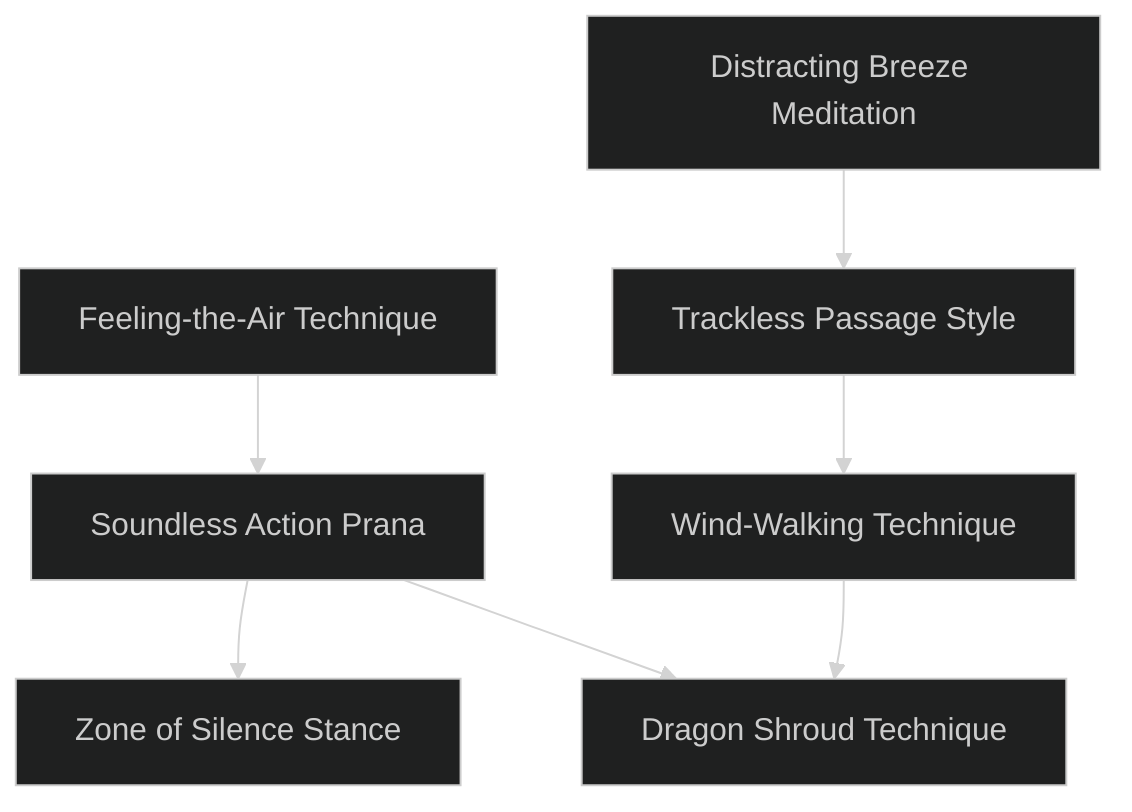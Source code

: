 ---
config:
  theme: dark
---
flowchart TD

    feeling_the_air_technique[Feeling-the-Air Technique]
    click feeling_the_air_technique callback "
        Feeling-the-Air Technique<br>
        <br>
        Cost: 3 motes<br>
        Duration: One scene<br>
        Type: Simple<br>
        Minimum Stealth: 2<br>
        Minimum Essence: 2<br>
        Prerequisite Charms: None<br>
        <br>
        Invoking this Charm allows a Dragon-Blooded to
        sense her surroundings through minute eddies and currents
        in the air. The character may move and act in total
        darkness or with her vision fully impaired with no penalties,
        but obviously, she cannot read, tell colors or otherwise
        discern information that requires vision rather than perfect
        spatial awareness. While this sense is not precise
        enough to be completely effective in combat, but it does
        reduce the penalties for fighting blind by half.
        "

    soundless_action_prana[Soundless Action Prana]
    feeling_the_air_technique --> soundless_action_prana
    click soundless_action_prana callback "
        Soundless Action Prana<br>
        <br>
        Cost: 1 mote per minute<br>
        Duration: Varies<br>
        Type: Simple<br>
        Minimum Stealth: 3<br>
        Minimum Essence: 3<br>
        Prerequisite Charms: Feeling the Air Technique.<br>
        <br>
        This Charm eliminates the noise of any action taken
        directly by a character under its influence. Gravel crunches
        silently underfoot. A sword swung by the character would
        glance off an opponent's shield with no sound. This effect
        lasts for one minute per mote of Essence invested. This
        Charm provides no direct benefit to Stealth rolls, but many
        actions will no longer have any chance of attracting attention,
        and there should be no difficulty penalties for moving
        through areas full of potential sources of accidental noise.<br>
        Keep in mind that the noise suppression only applies
        to those actions directly taken by a Dynast. She could put
        her fist through a window with no noise being created by
        the breaking glass, but the glass would tinkle as it fell to the
        floor, and if she instead threw a rock at it, the crash would
        be clearly audible.<br>
        The individual under the influence of this Charm is
        unable to speak while Soundless Action Prana is in
        effect. She may communicate through any other method,
        however.
        "

    zone_of_silence_stance[Zone of Silence Stance]
    soundless_action_prana --> zone_of_silence_stance
    click zone_of_silence_stance callback "
        Zone of Silence Stance<br>
        <br>
        Cost: 4 motes, 1 Willpower<br>
        Duration: One minute per point of permanent Essence<br>
        Type: Simple<br>
        Minimum Stealth: 4<br>
        Minimum Essence: 3<br>
        Prerequisite Charms: Soundless Action Prana<br>
        <br>
        By stilling the air to the point where it ceases to
        transmit sound at all, an Air-aspected Exalt may ensure
        that whatever mayhem ensues, the sounds of it will not
        reach the ears of others. A Zone of Silence suppresses all
        sound at all within its reach, be it the ringing of blades or
        the desperate cries of wounded enemies. One could vivisect
        a yeddim with a dull hatchet and someone standing a
        few feet away would be none the wiser — or at least their
        ears would not inform them of the deed. The character
        invoking the Charm is advised to say anything she feels
        necessary before the Charm is invoked, since no normal
        sound communication can take place within a Zone of
        Silence. Dynasts favoring this Charm are advised to learn
        sign language or a Charm such as With One Mind instead.<br>
        The Zone of Silence extends a number of yards equal
        twice the Exalted's permanent Essence. Each extra mote of
        Essence invested into the Charm increases the radius of
        effect by a single yard, but a character cannot spend more
        motes of Essence to increase the area of effect than her
        permanent Essence. Burglars and assassins often invoke
        this Charm to suppress sound in an entire dwelling, so they
        may work without worry of an alarm being raised. The
        Zone of Silence moves with the character.
        "

    distracting_breeze_meditation[Distracting Breeze Meditation]
    click distracting_breeze_meditation callback "
        Distracting Breeze Meditation<br>
        <br>
        Cost: 1 mote per two successes<br>
        Duration: One scene<br>
        Type: Simple<br>
        Minimum Stealth: 2<br>
        Minimum Essence: 1<br>
        Prerequisite Charms: None<br>
        <br>
        With this Charm, the character uses the wind to cause
        minor disturbances and distractions to those who might
        observer her passage. Whether it be a tickling wind in the
        ear, a suddenly guttering torch or a knocked over spear,
        this minor enchantment can ensure a Dynast slips by even
        the most observant eyes without being spotted.<br>
        Every mote of Essence invested in this Charm acts as
        2 automatic successes against a single target that might
        detect the Exalt's presence. The Charm can be directed at
        more than one target at once, so long as the proper amount
        of Essence has been paid.<br>
        For Example: Cynestia, an Air-aspected Dynast,
        wishes to sneak past a cave entrance occupied by three
        Wyld barbarians. Her player spends 3 motes of Essence to
        give her two automatic successes in her Dexterity +
        Stealth rolls for Cynestia to avoid notice by all three
        barbarians. If Cynestia encounters other characters during
        the scene, her player can give the character two
        additional dice to evade their notice as well, but cannot
        distract more than three characters at a time. If the player
        had spent 4 motes, Cynestia could distract an additional
        barbarian, but could not give herself four automatic
        successes to avoid notice by one of them.<br>
        The character must not be visible or otherwise easily
        detectable when this Charm is activated. However, even
        a moment out of sight is long enough to invoke it and gain
        the benefits. This Charm does nothing to conceal a Dynast's
        passage, and she maybe tracked as normal. A character
        cannot spent more motes on the use of this Charm than
        her permanent Essence.
        "

    trackless_passage_style[Trackless Passage Style]
    distracting_breeze_meditation --> trackless_passage_style
    click trackless_passage_style callback "
        Trackless Passage Style<br>
        <br>
        Cost: 2 motes per being per mile<br>
        Duration: Instant<br>
        Type: Simple<br>
        Minimum Stealth: 3<br>
        Minimum Essence: 2<br>
        Prerequisite Charms: Distracting Breeze Meditation<br>
        <br>
        Simply avoiding guards is often not enough to remain
        truly undetected. This Charm summons up subtle but
        useful air currents that conceal the traces of the passage of
        the character and his associates, obscuring: footprints,
        obliterating scents and weeping away telltale broken
        branches and twigs.<br>
        Every to motes invested in this Charm completely
        obliterate all traces of one being's passage for a distance
        of one mile, including scent Non supernatural attempts
        to track the character tails automatically, and supernatural
        tracking attempts are subject to a standard tracking
        contest. The Dragon-Blooded invoking the Charm may
        extend it to protect as many beings as he has points of
        permanent Essence.
        "

    wind_walking_technique[Wind-Walking Technique]
    trackless_passage_style --> wind_walking_technique
    click wind_walking_technique callback "
        Wind-Walking Technique<br>
        <br>
        Cost: 2 mores<br>
        Duration: Until broken<br>
        Type: Simple<br>
        Minimum Stealth: 3<br>
        Minimum Essence: 3<br>
        Prerequisite Charms: Trackless Passage Style<br>
        <br>
        By invoking this Charm, the character gains the
        ability to move normally along any roughly horizontal
        surface - even those normally impossible to cross. Walk-
        ing across mud, quicksand, even water is easy with this
        Charm in place. The Charm also instills perfect balance
        and excellent timing, giving the character the facility to
        easily scamper across ropes, poles, beams, scaffolding and
        the like with no movement penalties.<br>
        The wind walker may move normally in all respects
        across such surfaces, including jumping, rolling, crawling
        — however he wishes to move. However, the character
        must keep moving. If even a single turn is spent standing
        still for whatever reason, the Charm's magic is broken. The
        hero can carry all of his normal gear and up to his own
        weight in additional burdens. Any greater weight also
        immediately breaks the Charm.
        "

    dragon_shroud_technique[Dragon Shroud Technique]
    soundless_action_prana --> dragon_shroud_technique
    wind_walking_technique --> dragon_shroud_technique
    click dragon_shroud_technique callback "
        Dragon Shroud Technique<br>
        <br>
        Cost: 6 motes, 1 Willpower<br>
        Duration: One scene<br>
        Type: Simple<br>
        Minimum Stealth: 5<br>
        Minimum Essence: 4<br>
        Prerequisite Charms: Soundless Action Prana, Wind-Walking Technique<br>
        <br>
        With true mastery of the art of stealth comes the
        power to almost completely shroud oneself from the eyes
        of others. Invoking the Dragon Shroud wraps the air itself
        around a character, concealing her even in broad daylight.
        While Dragon Shroud does not render a character truly
        invisible, her form is blurred and indistinct. Light seems to
        bend around her, making her much more difficult to see
        even if the observer knows she is there — and nearly
        impossible if he does not. The Dragon Shroud also muffles
        sound, masks scent, suppresses body heat and generally
        does its best to foil any attempt to clearly view the Dynast
        This is not true invisibility, however. A careful (or lucky)
        observer can still spot a blurry disturbance in the air where
        the Dragon-Blood stands.<br>
        Every 3 motes invested in this Charm act as one
        automatic opposing success to any action taken against
        character that requires that she be seen, heard or perceived
        with any of the five senses, including attempts to attack
        the character or to spot her when she is sneaking. It also
        quite effectively masks a Dragon-Blooded's identity. The
        Charm has no lingering effects, however, and the character
        can be tracked as normal.
        "